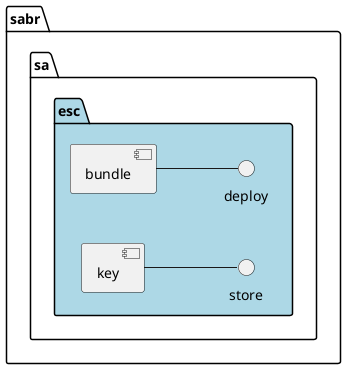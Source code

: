 @startuml
left to right direction


    package "sabr" as sabr {
package "sa" as sabrsa {
package "esc" as sabrsaesc #lightblue {
 component "bundle" as sabrsaescbundle
 interface "deploy" as sabrsaescbundledeploy
sabrsaescbundle -- sabrsaescbundledeploy
}
}
}


    package "sabr" as sabr {
package "sa" as sabrsa {
package "esc" as sabrsaesc #lightblue {
 component "key" as sabrsaesckey
 interface "store" as sabrsaesckeystore
sabrsaesckey -- sabrsaesckeystore
}
}
}
















@enduml
